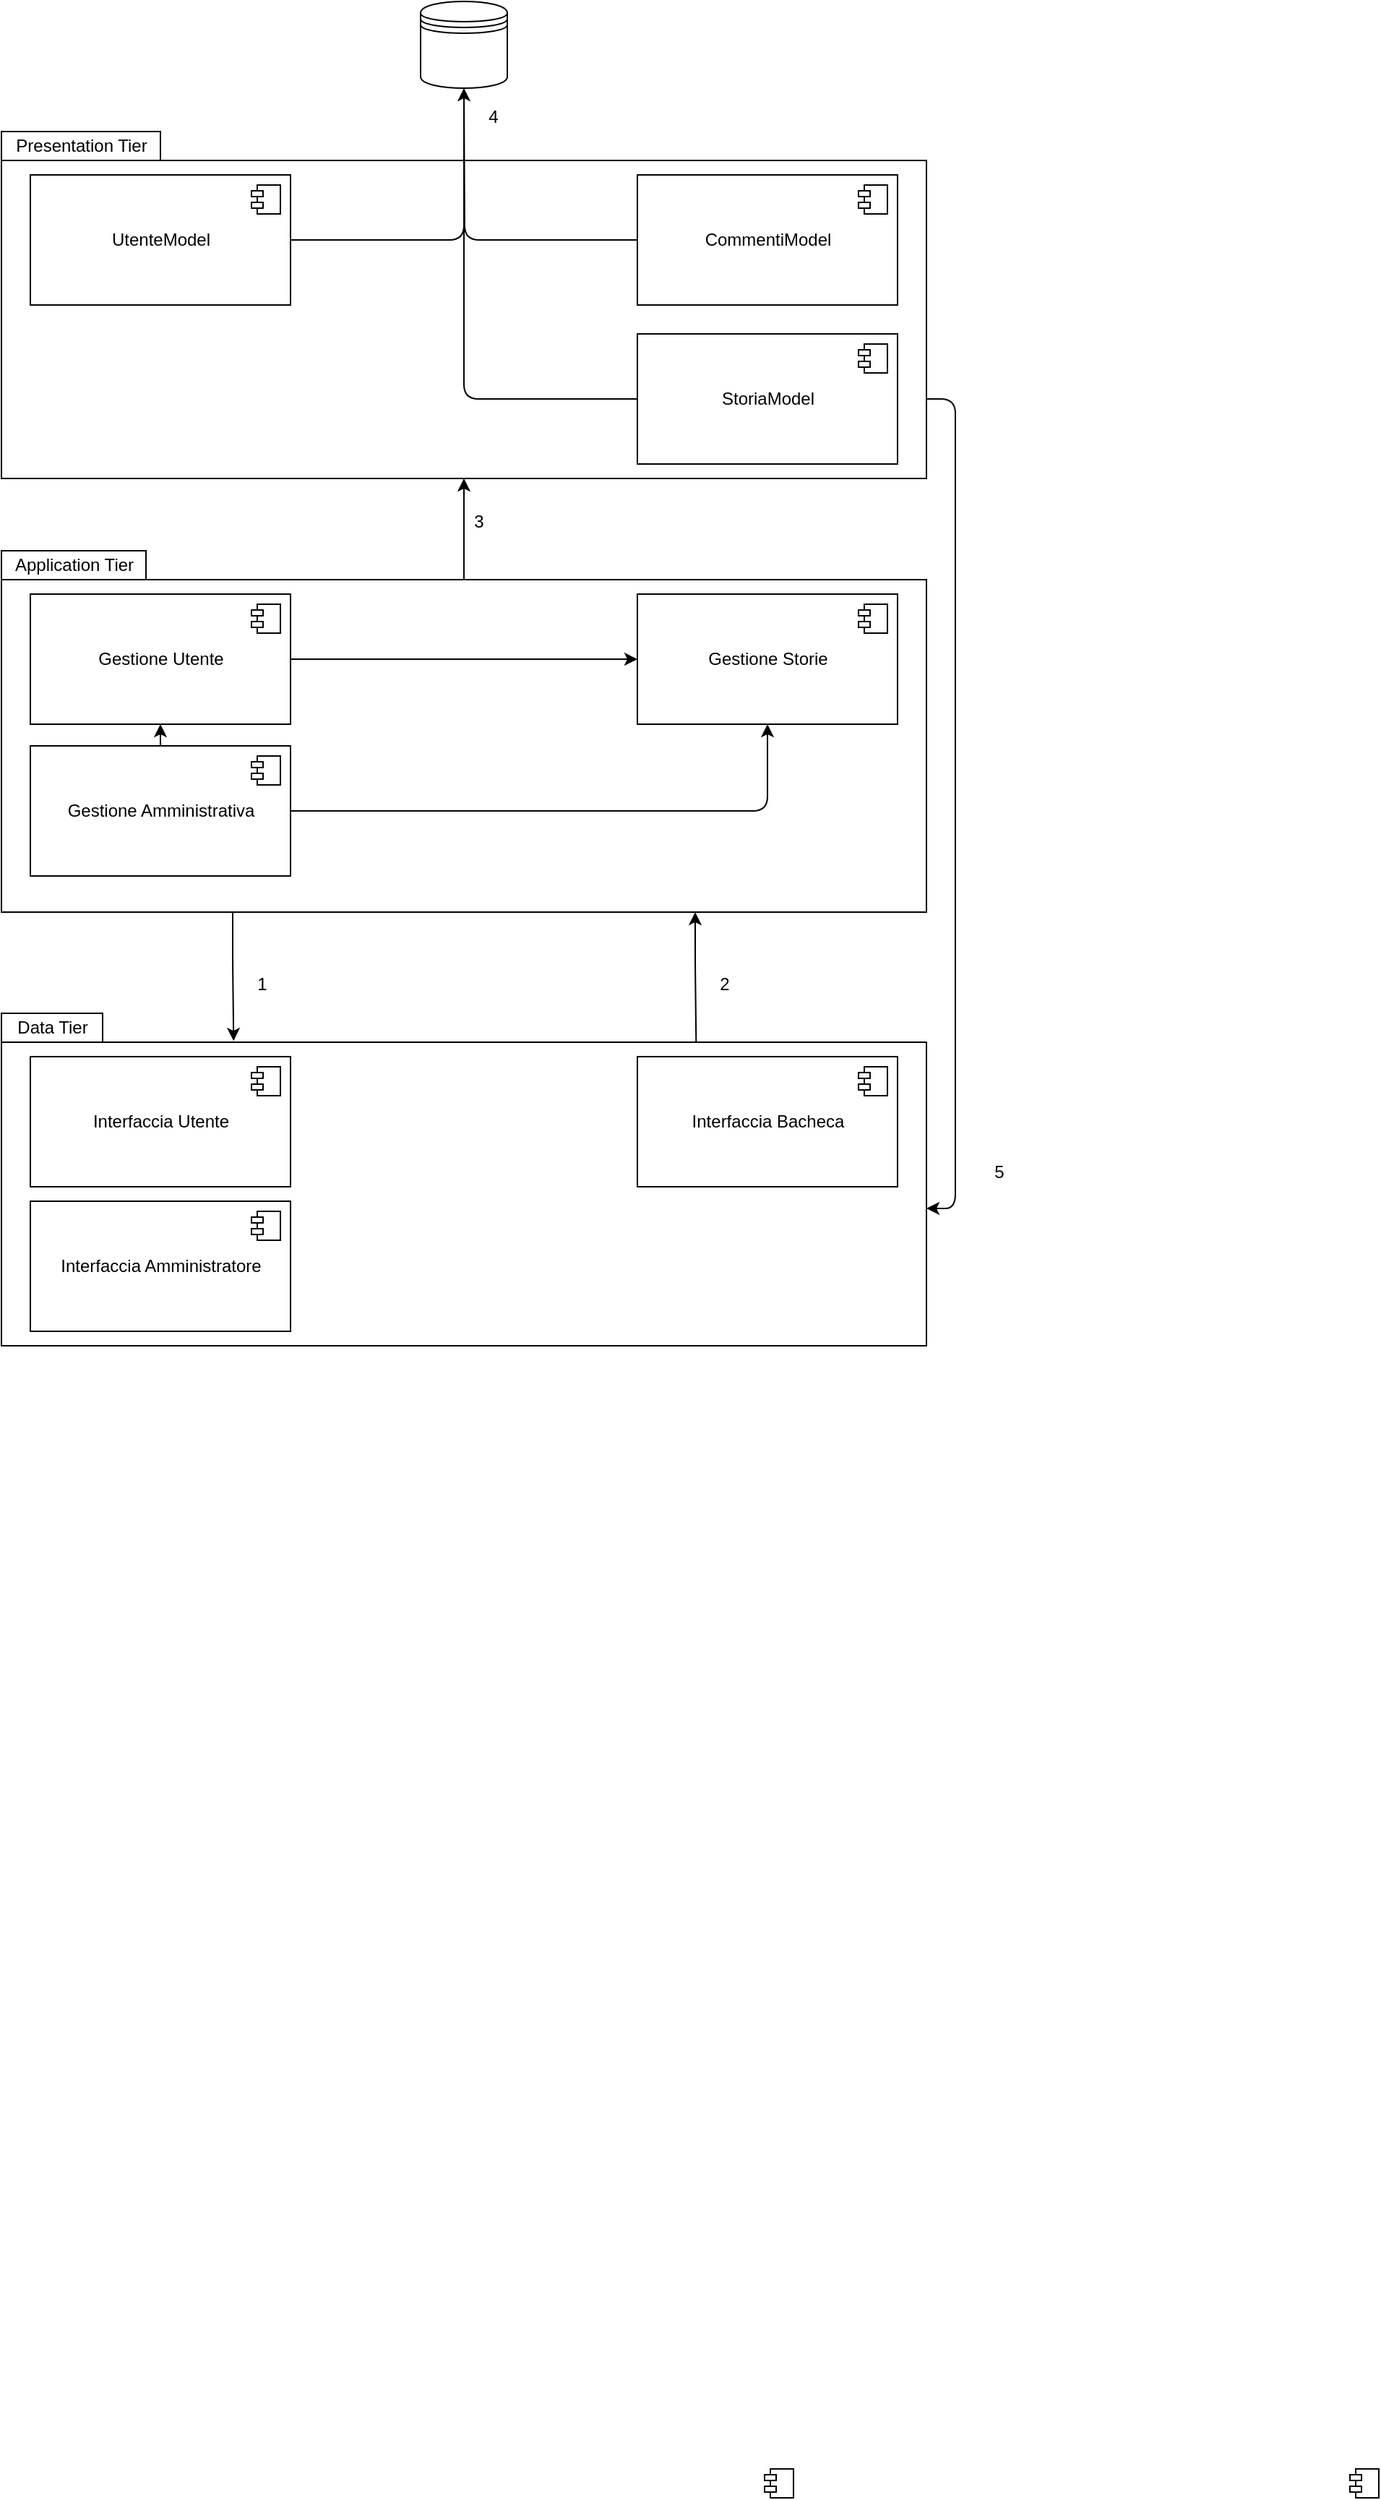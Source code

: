 <mxfile version="15.7.3" type="device"><diagram id="9ocuTxShU1b-sa0IYW2h" name="Pagina-1"><mxGraphModel dx="1022" dy="579" grid="1" gridSize="10" guides="1" tooltips="1" connect="1" arrows="1" fold="1" page="1" pageScale="1" pageWidth="827" pageHeight="1169" math="0" shadow="0"><root><mxCell id="0"/><mxCell id="1" parent="0"/><mxCell id="H8FYsuCPHbx5izgAjQNV-73" style="edgeStyle=orthogonalEdgeStyle;rounded=1;orthogonalLoop=1;jettySize=auto;html=1;exitX=0.5;exitY=1;exitDx=0;exitDy=0;exitPerimeter=0;entryX=0.5;entryY=0.083;entryDx=0;entryDy=0;entryPerimeter=0;startArrow=classic;startFill=1;endArrow=none;endFill=0;" parent="1" source="H8FYsuCPHbx5izgAjQNV-20" target="H8FYsuCPHbx5izgAjQNV-28" edge="1"><mxGeometry relative="1" as="geometry"/></mxCell><mxCell id="H8FYsuCPHbx5izgAjQNV-20" value="" style="shape=folder;fontStyle=1;spacingTop=10;tabWidth=110;tabHeight=20;tabPosition=left;html=1;" parent="1" vertex="1"><mxGeometry x="220" y="160" width="640" height="240" as="geometry"/></mxCell><mxCell id="H8FYsuCPHbx5izgAjQNV-21" value="Presentation Tier" style="text;html=1;align=center;verticalAlign=middle;resizable=0;points=[];autosize=1;strokeColor=none;fillColor=none;" parent="1" vertex="1"><mxGeometry x="220" y="160" width="110" height="20" as="geometry"/></mxCell><mxCell id="H8FYsuCPHbx5izgAjQNV-64" style="edgeStyle=orthogonalEdgeStyle;rounded=1;orthogonalLoop=1;jettySize=auto;html=1;exitX=1;exitY=0.5;exitDx=0;exitDy=0;entryX=0.5;entryY=1;entryDx=0;entryDy=0;endArrow=none;endFill=0;" parent="1" source="H8FYsuCPHbx5izgAjQNV-22" target="H8FYsuCPHbx5izgAjQNV-62" edge="1"><mxGeometry relative="1" as="geometry"/></mxCell><mxCell id="H8FYsuCPHbx5izgAjQNV-22" value="UtenteModel" style="html=1;dropTarget=0;" parent="1" vertex="1"><mxGeometry x="240" y="190" width="180" height="90" as="geometry"/></mxCell><mxCell id="H8FYsuCPHbx5izgAjQNV-23" value="" style="shape=module;jettyWidth=8;jettyHeight=4;" parent="H8FYsuCPHbx5izgAjQNV-22" vertex="1"><mxGeometry x="1" width="20" height="20" relative="1" as="geometry"><mxPoint x="-27" y="7" as="offset"/></mxGeometry></mxCell><mxCell id="H8FYsuCPHbx5izgAjQNV-67" style="edgeStyle=orthogonalEdgeStyle;rounded=1;orthogonalLoop=1;jettySize=auto;html=1;exitX=0;exitY=0.5;exitDx=0;exitDy=0;entryX=0.5;entryY=1;entryDx=0;entryDy=0;endArrow=none;endFill=0;" parent="1" source="H8FYsuCPHbx5izgAjQNV-24" target="H8FYsuCPHbx5izgAjQNV-62" edge="1"><mxGeometry relative="1" as="geometry"/></mxCell><mxCell id="H8FYsuCPHbx5izgAjQNV-24" value="StoriaModel" style="html=1;dropTarget=0;" parent="1" vertex="1"><mxGeometry x="660" y="300" width="180" height="90" as="geometry"/></mxCell><mxCell id="H8FYsuCPHbx5izgAjQNV-25" value="" style="shape=module;jettyWidth=8;jettyHeight=4;" parent="H8FYsuCPHbx5izgAjQNV-24" vertex="1"><mxGeometry x="1" width="20" height="20" relative="1" as="geometry"><mxPoint x="-27" y="7" as="offset"/></mxGeometry></mxCell><mxCell id="H8FYsuCPHbx5izgAjQNV-65" style="edgeStyle=orthogonalEdgeStyle;rounded=1;orthogonalLoop=1;jettySize=auto;html=1;exitX=0;exitY=0.5;exitDx=0;exitDy=0;endArrow=classic;endFill=1;" parent="1" source="H8FYsuCPHbx5izgAjQNV-26" edge="1"><mxGeometry relative="1" as="geometry"><mxPoint x="540" y="130" as="targetPoint"/></mxGeometry></mxCell><mxCell id="H8FYsuCPHbx5izgAjQNV-26" value="CommentiModel" style="html=1;dropTarget=0;" parent="1" vertex="1"><mxGeometry x="660" y="190" width="180" height="90" as="geometry"/></mxCell><mxCell id="H8FYsuCPHbx5izgAjQNV-27" value="" style="shape=module;jettyWidth=8;jettyHeight=4;" parent="H8FYsuCPHbx5izgAjQNV-26" vertex="1"><mxGeometry x="1" width="20" height="20" relative="1" as="geometry"><mxPoint x="-27" y="7" as="offset"/></mxGeometry></mxCell><mxCell id="H8FYsuCPHbx5izgAjQNV-71" style="edgeStyle=orthogonalEdgeStyle;rounded=1;orthogonalLoop=1;jettySize=auto;html=1;exitX=0.25;exitY=1;exitDx=0;exitDy=0;exitPerimeter=0;entryX=0.251;entryY=0.083;entryDx=0;entryDy=0;entryPerimeter=0;endArrow=classic;endFill=1;" parent="1" source="H8FYsuCPHbx5izgAjQNV-28" target="H8FYsuCPHbx5izgAjQNV-45" edge="1"><mxGeometry relative="1" as="geometry"/></mxCell><mxCell id="H8FYsuCPHbx5izgAjQNV-72" style="edgeStyle=orthogonalEdgeStyle;rounded=1;orthogonalLoop=1;jettySize=auto;html=1;exitX=0.75;exitY=1;exitDx=0;exitDy=0;exitPerimeter=0;entryX=0.751;entryY=0.085;entryDx=0;entryDy=0;entryPerimeter=0;endArrow=none;endFill=0;startArrow=classic;startFill=1;" parent="1" source="H8FYsuCPHbx5izgAjQNV-28" target="H8FYsuCPHbx5izgAjQNV-45" edge="1"><mxGeometry relative="1" as="geometry"/></mxCell><mxCell id="H8FYsuCPHbx5izgAjQNV-28" value="" style="shape=folder;fontStyle=1;spacingTop=10;tabWidth=100;tabHeight=20;tabPosition=left;html=1;" parent="1" vertex="1"><mxGeometry x="220" y="450" width="640" height="250" as="geometry"/></mxCell><mxCell id="H8FYsuCPHbx5izgAjQNV-29" value="Application Tier" style="text;html=1;align=center;verticalAlign=middle;resizable=0;points=[];autosize=1;strokeColor=none;fillColor=none;" parent="1" vertex="1"><mxGeometry x="220" y="450" width="100" height="20" as="geometry"/></mxCell><mxCell id="H8FYsuCPHbx5izgAjQNV-68" style="edgeStyle=orthogonalEdgeStyle;rounded=1;orthogonalLoop=1;jettySize=auto;html=1;exitX=1;exitY=0.5;exitDx=0;exitDy=0;endArrow=classic;endFill=1;" parent="1" source="H8FYsuCPHbx5izgAjQNV-30" target="H8FYsuCPHbx5izgAjQNV-32" edge="1"><mxGeometry relative="1" as="geometry"/></mxCell><mxCell id="H8FYsuCPHbx5izgAjQNV-30" value="Gestione Utente" style="html=1;dropTarget=0;" parent="1" vertex="1"><mxGeometry x="240" y="480" width="180" height="90" as="geometry"/></mxCell><mxCell id="H8FYsuCPHbx5izgAjQNV-31" value="" style="shape=module;jettyWidth=8;jettyHeight=4;" parent="H8FYsuCPHbx5izgAjQNV-30" vertex="1"><mxGeometry x="1" width="20" height="20" relative="1" as="geometry"><mxPoint x="-27" y="7" as="offset"/></mxGeometry></mxCell><mxCell id="H8FYsuCPHbx5izgAjQNV-32" value="Gestione Storie" style="html=1;dropTarget=0;" parent="1" vertex="1"><mxGeometry x="660" y="480" width="180" height="90" as="geometry"/></mxCell><mxCell id="H8FYsuCPHbx5izgAjQNV-33" value="" style="shape=module;jettyWidth=8;jettyHeight=4;" parent="H8FYsuCPHbx5izgAjQNV-32" vertex="1"><mxGeometry x="1" width="20" height="20" relative="1" as="geometry"><mxPoint x="-27" y="7" as="offset"/></mxGeometry></mxCell><mxCell id="H8FYsuCPHbx5izgAjQNV-69" style="edgeStyle=orthogonalEdgeStyle;rounded=1;orthogonalLoop=1;jettySize=auto;html=1;exitX=1;exitY=0.5;exitDx=0;exitDy=0;endArrow=classic;endFill=1;" parent="1" source="H8FYsuCPHbx5izgAjQNV-41" target="H8FYsuCPHbx5izgAjQNV-32" edge="1"><mxGeometry relative="1" as="geometry"/></mxCell><mxCell id="H8FYsuCPHbx5izgAjQNV-70" style="edgeStyle=orthogonalEdgeStyle;rounded=1;orthogonalLoop=1;jettySize=auto;html=1;exitX=0.5;exitY=0;exitDx=0;exitDy=0;endArrow=classic;endFill=1;" parent="1" source="H8FYsuCPHbx5izgAjQNV-41" target="H8FYsuCPHbx5izgAjQNV-30" edge="1"><mxGeometry relative="1" as="geometry"/></mxCell><mxCell id="H8FYsuCPHbx5izgAjQNV-41" value="Gestione Amministrativa" style="html=1;dropTarget=0;" parent="1" vertex="1"><mxGeometry x="240" y="585" width="180" height="90" as="geometry"/></mxCell><mxCell id="H8FYsuCPHbx5izgAjQNV-42" value="" style="shape=module;jettyWidth=8;jettyHeight=4;" parent="H8FYsuCPHbx5izgAjQNV-41" vertex="1"><mxGeometry x="1" width="20" height="20" relative="1" as="geometry"><mxPoint x="-27" y="7" as="offset"/></mxGeometry></mxCell><mxCell id="H8FYsuCPHbx5izgAjQNV-78" style="edgeStyle=orthogonalEdgeStyle;rounded=1;orthogonalLoop=1;jettySize=auto;html=1;exitX=0;exitY=0;exitDx=640;exitDy=135;exitPerimeter=0;entryX=0;entryY=0;entryDx=640;entryDy=185;entryPerimeter=0;startArrow=classic;startFill=1;endArrow=none;endFill=0;" parent="1" source="H8FYsuCPHbx5izgAjQNV-45" target="H8FYsuCPHbx5izgAjQNV-20" edge="1"><mxGeometry relative="1" as="geometry"/></mxCell><mxCell id="H8FYsuCPHbx5izgAjQNV-45" value="" style="shape=folder;fontStyle=1;spacingTop=10;tabWidth=70;tabHeight=20;tabPosition=left;html=1;" parent="1" vertex="1"><mxGeometry x="220" y="770" width="640" height="230" as="geometry"/></mxCell><mxCell id="H8FYsuCPHbx5izgAjQNV-35" value="Data Tier" style="text;html=1;align=center;verticalAlign=middle;resizable=0;points=[];autosize=1;strokeColor=none;fillColor=none;" parent="1" vertex="1"><mxGeometry x="225" y="770" width="60" height="20" as="geometry"/></mxCell><mxCell id="H8FYsuCPHbx5izgAjQNV-40" value="" style="shape=module;jettyWidth=8;jettyHeight=4;" parent="1" vertex="1"><mxGeometry x="748" y="1777" width="20" height="20" as="geometry"><mxPoint x="-27" y="7" as="offset"/></mxGeometry></mxCell><mxCell id="H8FYsuCPHbx5izgAjQNV-44" value="" style="shape=module;jettyWidth=8;jettyHeight=4;" parent="1" vertex="1"><mxGeometry x="1153" y="1777" width="20" height="20" as="geometry"><mxPoint x="-27" y="7" as="offset"/></mxGeometry></mxCell><mxCell id="H8FYsuCPHbx5izgAjQNV-53" value="Interfaccia Utente" style="html=1;dropTarget=0;" parent="1" vertex="1"><mxGeometry x="240" y="800" width="180" height="90" as="geometry"/></mxCell><mxCell id="H8FYsuCPHbx5izgAjQNV-54" value="" style="shape=module;jettyWidth=8;jettyHeight=4;" parent="H8FYsuCPHbx5izgAjQNV-53" vertex="1"><mxGeometry x="1" width="20" height="20" relative="1" as="geometry"><mxPoint x="-27" y="7" as="offset"/></mxGeometry></mxCell><mxCell id="H8FYsuCPHbx5izgAjQNV-58" value="Interfaccia Amministratore" style="html=1;dropTarget=0;" parent="1" vertex="1"><mxGeometry x="240" y="900" width="180" height="90" as="geometry"/></mxCell><mxCell id="H8FYsuCPHbx5izgAjQNV-59" value="" style="shape=module;jettyWidth=8;jettyHeight=4;" parent="H8FYsuCPHbx5izgAjQNV-58" vertex="1"><mxGeometry x="1" width="20" height="20" relative="1" as="geometry"><mxPoint x="-27" y="7" as="offset"/></mxGeometry></mxCell><mxCell id="H8FYsuCPHbx5izgAjQNV-60" value="Interfaccia Bacheca" style="html=1;dropTarget=0;" parent="1" vertex="1"><mxGeometry x="660" y="800" width="180" height="90" as="geometry"/></mxCell><mxCell id="H8FYsuCPHbx5izgAjQNV-61" value="" style="shape=module;jettyWidth=8;jettyHeight=4;" parent="H8FYsuCPHbx5izgAjQNV-60" vertex="1"><mxGeometry x="1" width="20" height="20" relative="1" as="geometry"><mxPoint x="-27" y="7" as="offset"/></mxGeometry></mxCell><mxCell id="H8FYsuCPHbx5izgAjQNV-62" value="" style="shape=datastore;whiteSpace=wrap;html=1;" parent="1" vertex="1"><mxGeometry x="510" y="70" width="60" height="60" as="geometry"/></mxCell><mxCell id="H8FYsuCPHbx5izgAjQNV-74" value="1" style="text;html=1;align=center;verticalAlign=middle;resizable=0;points=[];autosize=1;strokeColor=none;fillColor=none;" parent="1" vertex="1"><mxGeometry x="390" y="740" width="20" height="20" as="geometry"/></mxCell><mxCell id="H8FYsuCPHbx5izgAjQNV-75" value="2" style="text;html=1;align=center;verticalAlign=middle;resizable=0;points=[];autosize=1;strokeColor=none;fillColor=none;" parent="1" vertex="1"><mxGeometry x="710" y="740" width="20" height="20" as="geometry"/></mxCell><mxCell id="H8FYsuCPHbx5izgAjQNV-76" value="3" style="text;html=1;align=center;verticalAlign=middle;resizable=0;points=[];autosize=1;strokeColor=none;fillColor=none;" parent="1" vertex="1"><mxGeometry x="540" y="420" width="20" height="20" as="geometry"/></mxCell><mxCell id="H8FYsuCPHbx5izgAjQNV-79" value="4" style="text;html=1;align=center;verticalAlign=middle;resizable=0;points=[];autosize=1;strokeColor=none;fillColor=none;" parent="1" vertex="1"><mxGeometry x="550" y="140" width="20" height="20" as="geometry"/></mxCell><mxCell id="H8FYsuCPHbx5izgAjQNV-81" value="5" style="text;html=1;align=center;verticalAlign=middle;resizable=0;points=[];autosize=1;strokeColor=none;fillColor=none;" parent="1" vertex="1"><mxGeometry x="900" y="870" width="20" height="20" as="geometry"/></mxCell></root></mxGraphModel></diagram></mxfile>